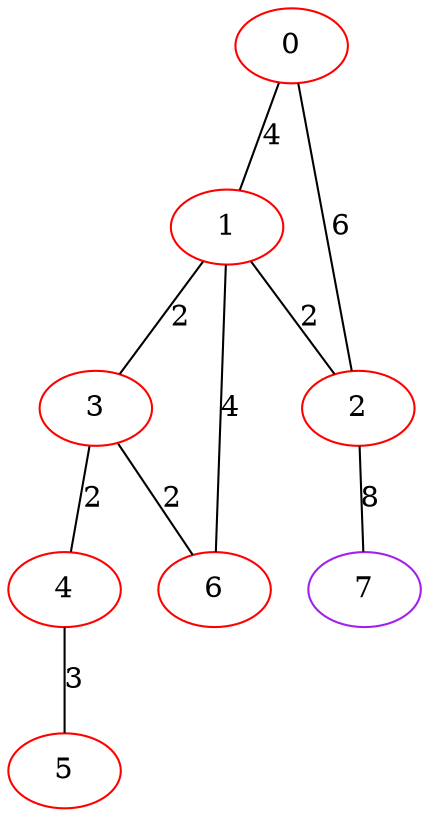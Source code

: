graph "" {
0 [color=red, weight=1];
1 [color=red, weight=1];
2 [color=red, weight=1];
3 [color=red, weight=1];
4 [color=red, weight=1];
5 [color=red, weight=1];
6 [color=red, weight=1];
7 [color=purple, weight=4];
0 -- 1  [key=0, label=4];
0 -- 2  [key=0, label=6];
1 -- 2  [key=0, label=2];
1 -- 3  [key=0, label=2];
1 -- 6  [key=0, label=4];
2 -- 7  [key=0, label=8];
3 -- 4  [key=0, label=2];
3 -- 6  [key=0, label=2];
4 -- 5  [key=0, label=3];
}
